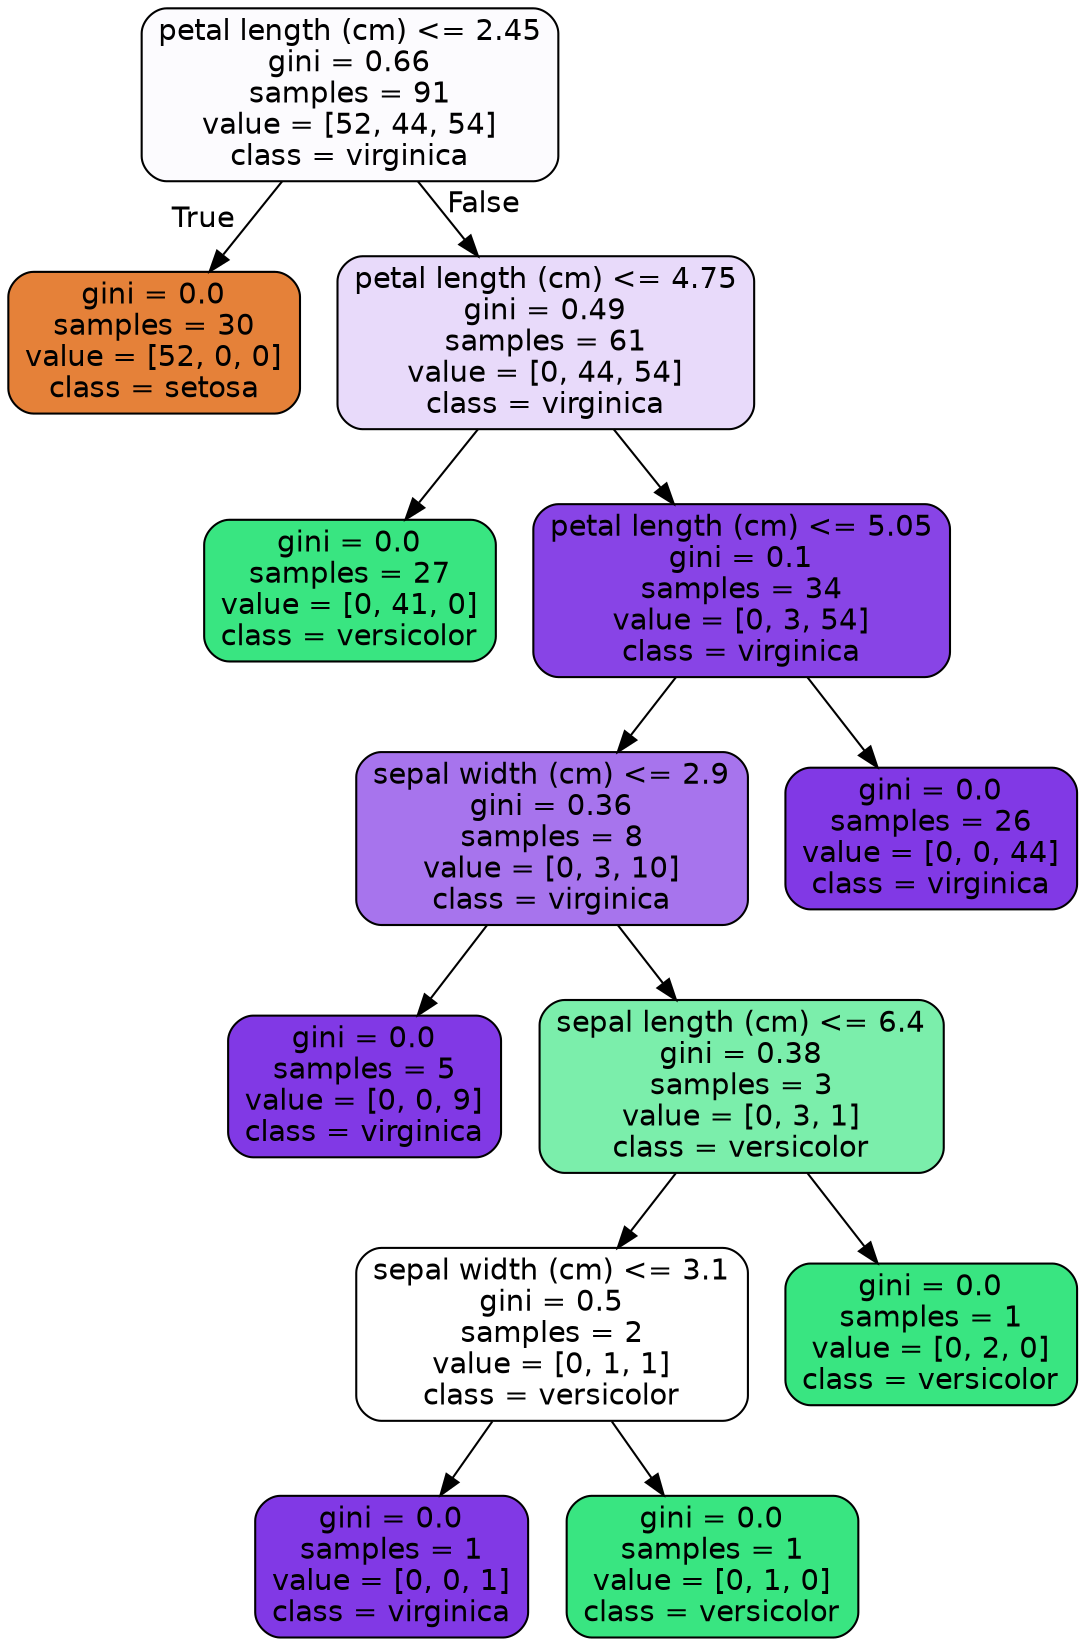 digraph Tree {
node [shape=box, style="filled, rounded", color="black", fontname="helvetica"] ;
edge [fontname="helvetica"] ;
0 [label="petal length (cm) <= 2.45\ngini = 0.66\nsamples = 91\nvalue = [52, 44, 54]\nclass = virginica", fillcolor="#fcfbfe"] ;
1 [label="gini = 0.0\nsamples = 30\nvalue = [52, 0, 0]\nclass = setosa", fillcolor="#e58139"] ;
0 -> 1 [labeldistance=2.5, labelangle=45, headlabel="True"] ;
2 [label="petal length (cm) <= 4.75\ngini = 0.49\nsamples = 61\nvalue = [0, 44, 54]\nclass = virginica", fillcolor="#e8dafa"] ;
0 -> 2 [labeldistance=2.5, labelangle=-45, headlabel="False"] ;
3 [label="gini = 0.0\nsamples = 27\nvalue = [0, 41, 0]\nclass = versicolor", fillcolor="#39e581"] ;
2 -> 3 ;
4 [label="petal length (cm) <= 5.05\ngini = 0.1\nsamples = 34\nvalue = [0, 3, 54]\nclass = virginica", fillcolor="#8844e6"] ;
2 -> 4 ;
5 [label="sepal width (cm) <= 2.9\ngini = 0.36\nsamples = 8\nvalue = [0, 3, 10]\nclass = virginica", fillcolor="#a774ed"] ;
4 -> 5 ;
6 [label="gini = 0.0\nsamples = 5\nvalue = [0, 0, 9]\nclass = virginica", fillcolor="#8139e5"] ;
5 -> 6 ;
7 [label="sepal length (cm) <= 6.4\ngini = 0.38\nsamples = 3\nvalue = [0, 3, 1]\nclass = versicolor", fillcolor="#7beeab"] ;
5 -> 7 ;
8 [label="sepal width (cm) <= 3.1\ngini = 0.5\nsamples = 2\nvalue = [0, 1, 1]\nclass = versicolor", fillcolor="#ffffff"] ;
7 -> 8 ;
9 [label="gini = 0.0\nsamples = 1\nvalue = [0, 0, 1]\nclass = virginica", fillcolor="#8139e5"] ;
8 -> 9 ;
10 [label="gini = 0.0\nsamples = 1\nvalue = [0, 1, 0]\nclass = versicolor", fillcolor="#39e581"] ;
8 -> 10 ;
11 [label="gini = 0.0\nsamples = 1\nvalue = [0, 2, 0]\nclass = versicolor", fillcolor="#39e581"] ;
7 -> 11 ;
12 [label="gini = 0.0\nsamples = 26\nvalue = [0, 0, 44]\nclass = virginica", fillcolor="#8139e5"] ;
4 -> 12 ;
}